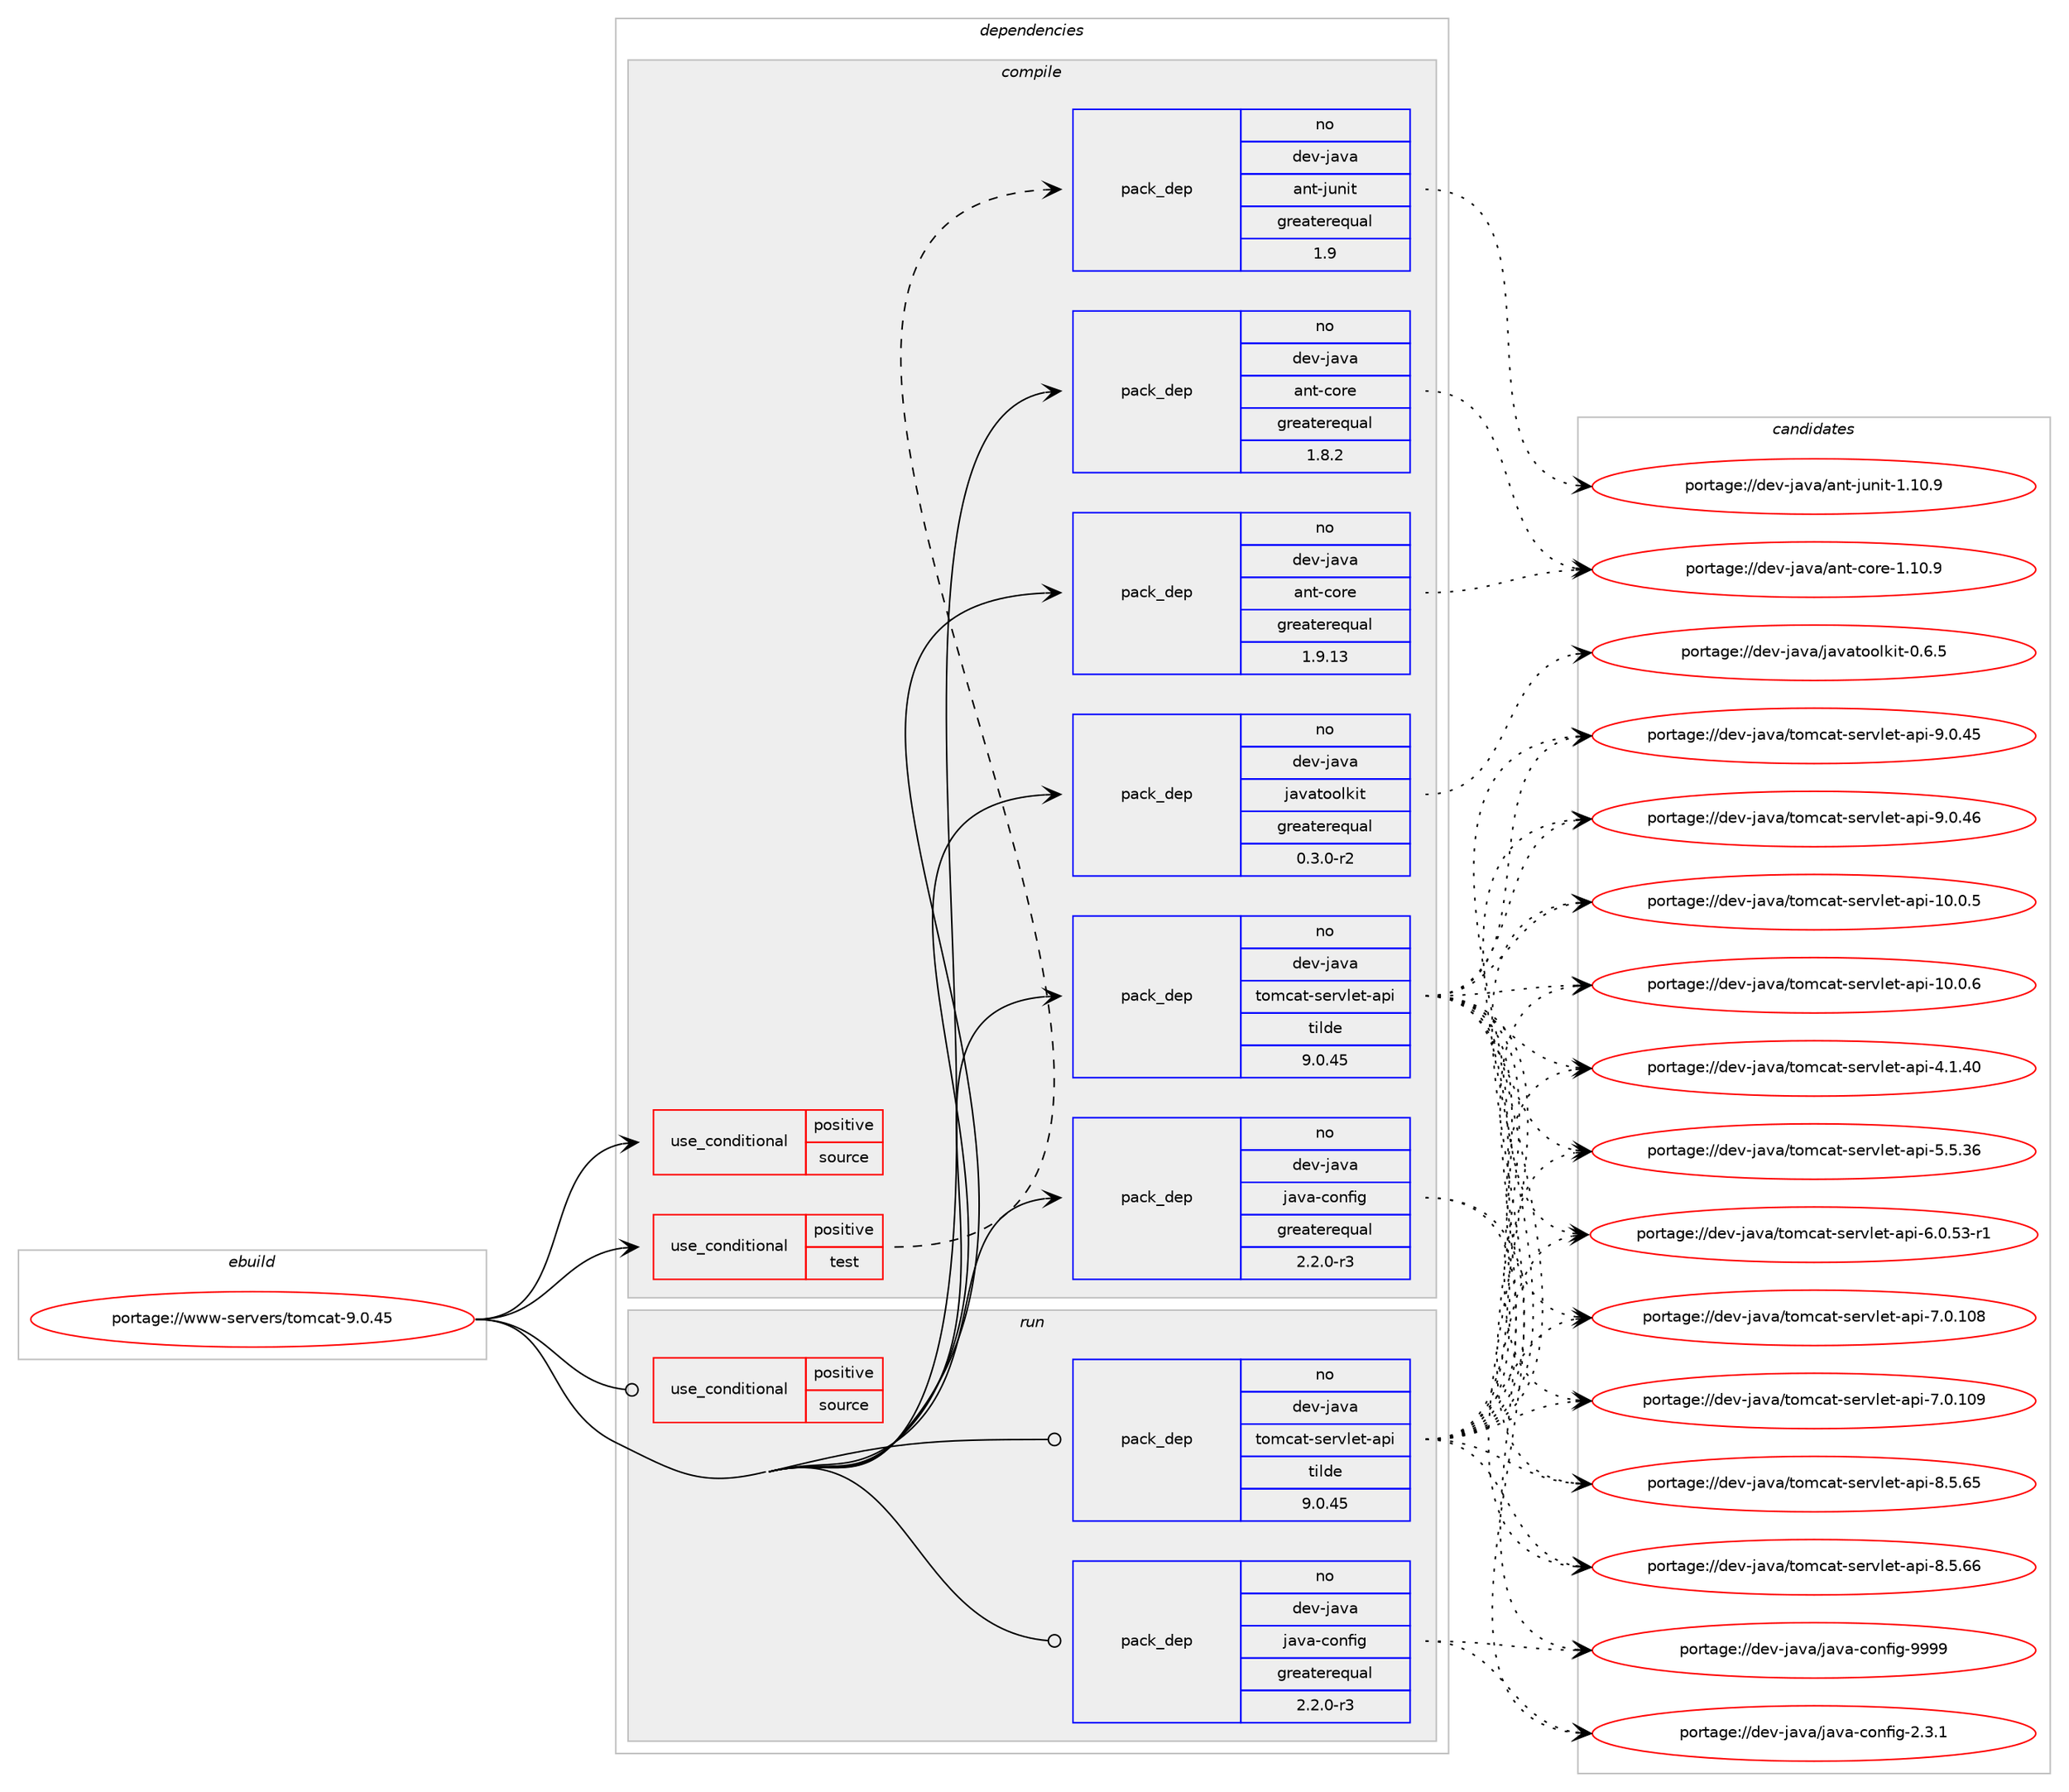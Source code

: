 digraph prolog {

# *************
# Graph options
# *************

newrank=true;
concentrate=true;
compound=true;
graph [rankdir=LR,fontname=Helvetica,fontsize=10,ranksep=1.5];#, ranksep=2.5, nodesep=0.2];
edge  [arrowhead=vee];
node  [fontname=Helvetica,fontsize=10];

# **********
# The ebuild
# **********

subgraph cluster_leftcol {
color=gray;
rank=same;
label=<<i>ebuild</i>>;
id [label="portage://www-servers/tomcat-9.0.45", color=red, width=4, href="../www-servers/tomcat-9.0.45.svg"];
}

# ****************
# The dependencies
# ****************

subgraph cluster_midcol {
color=gray;
label=<<i>dependencies</i>>;
subgraph cluster_compile {
fillcolor="#eeeeee";
style=filled;
label=<<i>compile</i>>;
subgraph cond361 {
dependency838 [label=<<TABLE BORDER="0" CELLBORDER="1" CELLSPACING="0" CELLPADDING="4"><TR><TD ROWSPAN="3" CELLPADDING="10">use_conditional</TD></TR><TR><TD>positive</TD></TR><TR><TD>source</TD></TR></TABLE>>, shape=none, color=red];
# *** BEGIN UNKNOWN DEPENDENCY TYPE (TODO) ***
# dependency838 -> package_dependency(portage://www-servers/tomcat-9.0.45,install,no,app-arch,zip,none,[,,],[],[])
# *** END UNKNOWN DEPENDENCY TYPE (TODO) ***

}
id:e -> dependency838:w [weight=20,style="solid",arrowhead="vee"];
subgraph cond362 {
dependency839 [label=<<TABLE BORDER="0" CELLBORDER="1" CELLSPACING="0" CELLPADDING="4"><TR><TD ROWSPAN="3" CELLPADDING="10">use_conditional</TD></TR><TR><TD>positive</TD></TR><TR><TD>test</TD></TR></TABLE>>, shape=none, color=red];
subgraph pack442 {
dependency840 [label=<<TABLE BORDER="0" CELLBORDER="1" CELLSPACING="0" CELLPADDING="4" WIDTH="220"><TR><TD ROWSPAN="6" CELLPADDING="30">pack_dep</TD></TR><TR><TD WIDTH="110">no</TD></TR><TR><TD>dev-java</TD></TR><TR><TD>ant-junit</TD></TR><TR><TD>greaterequal</TD></TR><TR><TD>1.9</TD></TR></TABLE>>, shape=none, color=blue];
}
dependency839:e -> dependency840:w [weight=20,style="dashed",arrowhead="vee"];
# *** BEGIN UNKNOWN DEPENDENCY TYPE (TODO) ***
# dependency839 -> package_dependency(portage://www-servers/tomcat-9.0.45,install,no,dev-java,easymock,none,[,,],[slot(3.2)],[])
# *** END UNKNOWN DEPENDENCY TYPE (TODO) ***

}
id:e -> dependency839:w [weight=20,style="solid",arrowhead="vee"];
# *** BEGIN UNKNOWN DEPENDENCY TYPE (TODO) ***
# id -> package_dependency(portage://www-servers/tomcat-9.0.45,install,no,app-admin,pwgen,none,[,,],[],[])
# *** END UNKNOWN DEPENDENCY TYPE (TODO) ***

subgraph pack443 {
dependency841 [label=<<TABLE BORDER="0" CELLBORDER="1" CELLSPACING="0" CELLPADDING="4" WIDTH="220"><TR><TD ROWSPAN="6" CELLPADDING="30">pack_dep</TD></TR><TR><TD WIDTH="110">no</TD></TR><TR><TD>dev-java</TD></TR><TR><TD>ant-core</TD></TR><TR><TD>greaterequal</TD></TR><TR><TD>1.8.2</TD></TR></TABLE>>, shape=none, color=blue];
}
id:e -> dependency841:w [weight=20,style="solid",arrowhead="vee"];
subgraph pack444 {
dependency842 [label=<<TABLE BORDER="0" CELLBORDER="1" CELLSPACING="0" CELLPADDING="4" WIDTH="220"><TR><TD ROWSPAN="6" CELLPADDING="30">pack_dep</TD></TR><TR><TD WIDTH="110">no</TD></TR><TR><TD>dev-java</TD></TR><TR><TD>ant-core</TD></TR><TR><TD>greaterequal</TD></TR><TR><TD>1.9.13</TD></TR></TABLE>>, shape=none, color=blue];
}
id:e -> dependency842:w [weight=20,style="solid",arrowhead="vee"];
# *** BEGIN UNKNOWN DEPENDENCY TYPE (TODO) ***
# id -> package_dependency(portage://www-servers/tomcat-9.0.45,install,no,dev-java,eclipse-ecj,none,[,,],[slot(4.15)],[])
# *** END UNKNOWN DEPENDENCY TYPE (TODO) ***

# *** BEGIN UNKNOWN DEPENDENCY TYPE (TODO) ***
# id -> package_dependency(portage://www-servers/tomcat-9.0.45,install,no,dev-java,glassfish-xmlrpc-api,none,[,,],[slot(0)],[])
# *** END UNKNOWN DEPENDENCY TYPE (TODO) ***

subgraph pack445 {
dependency843 [label=<<TABLE BORDER="0" CELLBORDER="1" CELLSPACING="0" CELLPADDING="4" WIDTH="220"><TR><TD ROWSPAN="6" CELLPADDING="30">pack_dep</TD></TR><TR><TD WIDTH="110">no</TD></TR><TR><TD>dev-java</TD></TR><TR><TD>java-config</TD></TR><TR><TD>greaterequal</TD></TR><TR><TD>2.2.0-r3</TD></TR></TABLE>>, shape=none, color=blue];
}
id:e -> dependency843:w [weight=20,style="solid",arrowhead="vee"];
subgraph pack446 {
dependency844 [label=<<TABLE BORDER="0" CELLBORDER="1" CELLSPACING="0" CELLPADDING="4" WIDTH="220"><TR><TD ROWSPAN="6" CELLPADDING="30">pack_dep</TD></TR><TR><TD WIDTH="110">no</TD></TR><TR><TD>dev-java</TD></TR><TR><TD>javatoolkit</TD></TR><TR><TD>greaterequal</TD></TR><TR><TD>0.3.0-r2</TD></TR></TABLE>>, shape=none, color=blue];
}
id:e -> dependency844:w [weight=20,style="solid",arrowhead="vee"];
subgraph pack447 {
dependency845 [label=<<TABLE BORDER="0" CELLBORDER="1" CELLSPACING="0" CELLPADDING="4" WIDTH="220"><TR><TD ROWSPAN="6" CELLPADDING="30">pack_dep</TD></TR><TR><TD WIDTH="110">no</TD></TR><TR><TD>dev-java</TD></TR><TR><TD>tomcat-servlet-api</TD></TR><TR><TD>tilde</TD></TR><TR><TD>9.0.45</TD></TR></TABLE>>, shape=none, color=blue];
}
id:e -> dependency845:w [weight=20,style="solid",arrowhead="vee"];
# *** BEGIN UNKNOWN DEPENDENCY TYPE (TODO) ***
# id -> package_dependency(portage://www-servers/tomcat-9.0.45,install,no,dev-java,wsdl4j,none,[,,],[slot(0)],[])
# *** END UNKNOWN DEPENDENCY TYPE (TODO) ***

# *** BEGIN UNKNOWN DEPENDENCY TYPE (TODO) ***
# id -> package_dependency(portage://www-servers/tomcat-9.0.45,install,no,virtual,jdk,none,[,,],[slot(1.8)],[])
# *** END UNKNOWN DEPENDENCY TYPE (TODO) ***

}
subgraph cluster_compileandrun {
fillcolor="#eeeeee";
style=filled;
label=<<i>compile and run</i>>;
}
subgraph cluster_run {
fillcolor="#eeeeee";
style=filled;
label=<<i>run</i>>;
subgraph cond363 {
dependency846 [label=<<TABLE BORDER="0" CELLBORDER="1" CELLSPACING="0" CELLPADDING="4"><TR><TD ROWSPAN="3" CELLPADDING="10">use_conditional</TD></TR><TR><TD>positive</TD></TR><TR><TD>source</TD></TR></TABLE>>, shape=none, color=red];
# *** BEGIN UNKNOWN DEPENDENCY TYPE (TODO) ***
# dependency846 -> package_dependency(portage://www-servers/tomcat-9.0.45,run,no,app-arch,zip,none,[,,],[],[])
# *** END UNKNOWN DEPENDENCY TYPE (TODO) ***

}
id:e -> dependency846:w [weight=20,style="solid",arrowhead="odot"];
# *** BEGIN UNKNOWN DEPENDENCY TYPE (TODO) ***
# id -> package_dependency(portage://www-servers/tomcat-9.0.45,run,no,acct-group,tomcat,none,[,,],[],[])
# *** END UNKNOWN DEPENDENCY TYPE (TODO) ***

# *** BEGIN UNKNOWN DEPENDENCY TYPE (TODO) ***
# id -> package_dependency(portage://www-servers/tomcat-9.0.45,run,no,acct-user,tomcat,none,[,,],[],[])
# *** END UNKNOWN DEPENDENCY TYPE (TODO) ***

# *** BEGIN UNKNOWN DEPENDENCY TYPE (TODO) ***
# id -> package_dependency(portage://www-servers/tomcat-9.0.45,run,no,dev-java,eclipse-ecj,none,[,,],[slot(4.15)],[])
# *** END UNKNOWN DEPENDENCY TYPE (TODO) ***

# *** BEGIN UNKNOWN DEPENDENCY TYPE (TODO) ***
# id -> package_dependency(portage://www-servers/tomcat-9.0.45,run,no,dev-java,glassfish-xmlrpc-api,none,[,,],[slot(0)],[])
# *** END UNKNOWN DEPENDENCY TYPE (TODO) ***

subgraph pack448 {
dependency847 [label=<<TABLE BORDER="0" CELLBORDER="1" CELLSPACING="0" CELLPADDING="4" WIDTH="220"><TR><TD ROWSPAN="6" CELLPADDING="30">pack_dep</TD></TR><TR><TD WIDTH="110">no</TD></TR><TR><TD>dev-java</TD></TR><TR><TD>java-config</TD></TR><TR><TD>greaterequal</TD></TR><TR><TD>2.2.0-r3</TD></TR></TABLE>>, shape=none, color=blue];
}
id:e -> dependency847:w [weight=20,style="solid",arrowhead="odot"];
subgraph pack449 {
dependency848 [label=<<TABLE BORDER="0" CELLBORDER="1" CELLSPACING="0" CELLPADDING="4" WIDTH="220"><TR><TD ROWSPAN="6" CELLPADDING="30">pack_dep</TD></TR><TR><TD WIDTH="110">no</TD></TR><TR><TD>dev-java</TD></TR><TR><TD>tomcat-servlet-api</TD></TR><TR><TD>tilde</TD></TR><TR><TD>9.0.45</TD></TR></TABLE>>, shape=none, color=blue];
}
id:e -> dependency848:w [weight=20,style="solid",arrowhead="odot"];
# *** BEGIN UNKNOWN DEPENDENCY TYPE (TODO) ***
# id -> package_dependency(portage://www-servers/tomcat-9.0.45,run,no,dev-java,wsdl4j,none,[,,],[slot(0)],[])
# *** END UNKNOWN DEPENDENCY TYPE (TODO) ***

# *** BEGIN UNKNOWN DEPENDENCY TYPE (TODO) ***
# id -> package_dependency(portage://www-servers/tomcat-9.0.45,run,no,virtual,jre,none,[,,],[],[])
# *** END UNKNOWN DEPENDENCY TYPE (TODO) ***

}
}

# **************
# The candidates
# **************

subgraph cluster_choices {
rank=same;
color=gray;
label=<<i>candidates</i>>;

subgraph choice442 {
color=black;
nodesep=1;
choice10010111845106971189747971101164510611711010511645494649484657 [label="portage://dev-java/ant-junit-1.10.9", color=red, width=4,href="../dev-java/ant-junit-1.10.9.svg"];
dependency840:e -> choice10010111845106971189747971101164510611711010511645494649484657:w [style=dotted,weight="100"];
}
subgraph choice443 {
color=black;
nodesep=1;
choice1001011184510697118974797110116459911111410145494649484657 [label="portage://dev-java/ant-core-1.10.9", color=red, width=4,href="../dev-java/ant-core-1.10.9.svg"];
dependency841:e -> choice1001011184510697118974797110116459911111410145494649484657:w [style=dotted,weight="100"];
}
subgraph choice444 {
color=black;
nodesep=1;
choice1001011184510697118974797110116459911111410145494649484657 [label="portage://dev-java/ant-core-1.10.9", color=red, width=4,href="../dev-java/ant-core-1.10.9.svg"];
dependency842:e -> choice1001011184510697118974797110116459911111410145494649484657:w [style=dotted,weight="100"];
}
subgraph choice445 {
color=black;
nodesep=1;
choice1001011184510697118974710697118974599111110102105103455046514649 [label="portage://dev-java/java-config-2.3.1", color=red, width=4,href="../dev-java/java-config-2.3.1.svg"];
choice10010111845106971189747106971189745991111101021051034557575757 [label="portage://dev-java/java-config-9999", color=red, width=4,href="../dev-java/java-config-9999.svg"];
dependency843:e -> choice1001011184510697118974710697118974599111110102105103455046514649:w [style=dotted,weight="100"];
dependency843:e -> choice10010111845106971189747106971189745991111101021051034557575757:w [style=dotted,weight="100"];
}
subgraph choice446 {
color=black;
nodesep=1;
choice100101118451069711897471069711897116111111108107105116454846544653 [label="portage://dev-java/javatoolkit-0.6.5", color=red, width=4,href="../dev-java/javatoolkit-0.6.5.svg"];
dependency844:e -> choice100101118451069711897471069711897116111111108107105116454846544653:w [style=dotted,weight="100"];
}
subgraph choice447 {
color=black;
nodesep=1;
choice10010111845106971189747116111109999711645115101114118108101116459711210545494846484653 [label="portage://dev-java/tomcat-servlet-api-10.0.5", color=red, width=4,href="../dev-java/tomcat-servlet-api-10.0.5.svg"];
choice10010111845106971189747116111109999711645115101114118108101116459711210545494846484654 [label="portage://dev-java/tomcat-servlet-api-10.0.6", color=red, width=4,href="../dev-java/tomcat-servlet-api-10.0.6.svg"];
choice10010111845106971189747116111109999711645115101114118108101116459711210545524649465248 [label="portage://dev-java/tomcat-servlet-api-4.1.40", color=red, width=4,href="../dev-java/tomcat-servlet-api-4.1.40.svg"];
choice10010111845106971189747116111109999711645115101114118108101116459711210545534653465154 [label="portage://dev-java/tomcat-servlet-api-5.5.36", color=red, width=4,href="../dev-java/tomcat-servlet-api-5.5.36.svg"];
choice100101118451069711897471161111099997116451151011141181081011164597112105455446484653514511449 [label="portage://dev-java/tomcat-servlet-api-6.0.53-r1", color=red, width=4,href="../dev-java/tomcat-servlet-api-6.0.53-r1.svg"];
choice1001011184510697118974711611110999971164511510111411810810111645971121054555464846494856 [label="portage://dev-java/tomcat-servlet-api-7.0.108", color=red, width=4,href="../dev-java/tomcat-servlet-api-7.0.108.svg"];
choice1001011184510697118974711611110999971164511510111411810810111645971121054555464846494857 [label="portage://dev-java/tomcat-servlet-api-7.0.109", color=red, width=4,href="../dev-java/tomcat-servlet-api-7.0.109.svg"];
choice10010111845106971189747116111109999711645115101114118108101116459711210545564653465453 [label="portage://dev-java/tomcat-servlet-api-8.5.65", color=red, width=4,href="../dev-java/tomcat-servlet-api-8.5.65.svg"];
choice10010111845106971189747116111109999711645115101114118108101116459711210545564653465454 [label="portage://dev-java/tomcat-servlet-api-8.5.66", color=red, width=4,href="../dev-java/tomcat-servlet-api-8.5.66.svg"];
choice10010111845106971189747116111109999711645115101114118108101116459711210545574648465253 [label="portage://dev-java/tomcat-servlet-api-9.0.45", color=red, width=4,href="../dev-java/tomcat-servlet-api-9.0.45.svg"];
choice10010111845106971189747116111109999711645115101114118108101116459711210545574648465254 [label="portage://dev-java/tomcat-servlet-api-9.0.46", color=red, width=4,href="../dev-java/tomcat-servlet-api-9.0.46.svg"];
dependency845:e -> choice10010111845106971189747116111109999711645115101114118108101116459711210545494846484653:w [style=dotted,weight="100"];
dependency845:e -> choice10010111845106971189747116111109999711645115101114118108101116459711210545494846484654:w [style=dotted,weight="100"];
dependency845:e -> choice10010111845106971189747116111109999711645115101114118108101116459711210545524649465248:w [style=dotted,weight="100"];
dependency845:e -> choice10010111845106971189747116111109999711645115101114118108101116459711210545534653465154:w [style=dotted,weight="100"];
dependency845:e -> choice100101118451069711897471161111099997116451151011141181081011164597112105455446484653514511449:w [style=dotted,weight="100"];
dependency845:e -> choice1001011184510697118974711611110999971164511510111411810810111645971121054555464846494856:w [style=dotted,weight="100"];
dependency845:e -> choice1001011184510697118974711611110999971164511510111411810810111645971121054555464846494857:w [style=dotted,weight="100"];
dependency845:e -> choice10010111845106971189747116111109999711645115101114118108101116459711210545564653465453:w [style=dotted,weight="100"];
dependency845:e -> choice10010111845106971189747116111109999711645115101114118108101116459711210545564653465454:w [style=dotted,weight="100"];
dependency845:e -> choice10010111845106971189747116111109999711645115101114118108101116459711210545574648465253:w [style=dotted,weight="100"];
dependency845:e -> choice10010111845106971189747116111109999711645115101114118108101116459711210545574648465254:w [style=dotted,weight="100"];
}
subgraph choice448 {
color=black;
nodesep=1;
choice1001011184510697118974710697118974599111110102105103455046514649 [label="portage://dev-java/java-config-2.3.1", color=red, width=4,href="../dev-java/java-config-2.3.1.svg"];
choice10010111845106971189747106971189745991111101021051034557575757 [label="portage://dev-java/java-config-9999", color=red, width=4,href="../dev-java/java-config-9999.svg"];
dependency847:e -> choice1001011184510697118974710697118974599111110102105103455046514649:w [style=dotted,weight="100"];
dependency847:e -> choice10010111845106971189747106971189745991111101021051034557575757:w [style=dotted,weight="100"];
}
subgraph choice449 {
color=black;
nodesep=1;
choice10010111845106971189747116111109999711645115101114118108101116459711210545494846484653 [label="portage://dev-java/tomcat-servlet-api-10.0.5", color=red, width=4,href="../dev-java/tomcat-servlet-api-10.0.5.svg"];
choice10010111845106971189747116111109999711645115101114118108101116459711210545494846484654 [label="portage://dev-java/tomcat-servlet-api-10.0.6", color=red, width=4,href="../dev-java/tomcat-servlet-api-10.0.6.svg"];
choice10010111845106971189747116111109999711645115101114118108101116459711210545524649465248 [label="portage://dev-java/tomcat-servlet-api-4.1.40", color=red, width=4,href="../dev-java/tomcat-servlet-api-4.1.40.svg"];
choice10010111845106971189747116111109999711645115101114118108101116459711210545534653465154 [label="portage://dev-java/tomcat-servlet-api-5.5.36", color=red, width=4,href="../dev-java/tomcat-servlet-api-5.5.36.svg"];
choice100101118451069711897471161111099997116451151011141181081011164597112105455446484653514511449 [label="portage://dev-java/tomcat-servlet-api-6.0.53-r1", color=red, width=4,href="../dev-java/tomcat-servlet-api-6.0.53-r1.svg"];
choice1001011184510697118974711611110999971164511510111411810810111645971121054555464846494856 [label="portage://dev-java/tomcat-servlet-api-7.0.108", color=red, width=4,href="../dev-java/tomcat-servlet-api-7.0.108.svg"];
choice1001011184510697118974711611110999971164511510111411810810111645971121054555464846494857 [label="portage://dev-java/tomcat-servlet-api-7.0.109", color=red, width=4,href="../dev-java/tomcat-servlet-api-7.0.109.svg"];
choice10010111845106971189747116111109999711645115101114118108101116459711210545564653465453 [label="portage://dev-java/tomcat-servlet-api-8.5.65", color=red, width=4,href="../dev-java/tomcat-servlet-api-8.5.65.svg"];
choice10010111845106971189747116111109999711645115101114118108101116459711210545564653465454 [label="portage://dev-java/tomcat-servlet-api-8.5.66", color=red, width=4,href="../dev-java/tomcat-servlet-api-8.5.66.svg"];
choice10010111845106971189747116111109999711645115101114118108101116459711210545574648465253 [label="portage://dev-java/tomcat-servlet-api-9.0.45", color=red, width=4,href="../dev-java/tomcat-servlet-api-9.0.45.svg"];
choice10010111845106971189747116111109999711645115101114118108101116459711210545574648465254 [label="portage://dev-java/tomcat-servlet-api-9.0.46", color=red, width=4,href="../dev-java/tomcat-servlet-api-9.0.46.svg"];
dependency848:e -> choice10010111845106971189747116111109999711645115101114118108101116459711210545494846484653:w [style=dotted,weight="100"];
dependency848:e -> choice10010111845106971189747116111109999711645115101114118108101116459711210545494846484654:w [style=dotted,weight="100"];
dependency848:e -> choice10010111845106971189747116111109999711645115101114118108101116459711210545524649465248:w [style=dotted,weight="100"];
dependency848:e -> choice10010111845106971189747116111109999711645115101114118108101116459711210545534653465154:w [style=dotted,weight="100"];
dependency848:e -> choice100101118451069711897471161111099997116451151011141181081011164597112105455446484653514511449:w [style=dotted,weight="100"];
dependency848:e -> choice1001011184510697118974711611110999971164511510111411810810111645971121054555464846494856:w [style=dotted,weight="100"];
dependency848:e -> choice1001011184510697118974711611110999971164511510111411810810111645971121054555464846494857:w [style=dotted,weight="100"];
dependency848:e -> choice10010111845106971189747116111109999711645115101114118108101116459711210545564653465453:w [style=dotted,weight="100"];
dependency848:e -> choice10010111845106971189747116111109999711645115101114118108101116459711210545564653465454:w [style=dotted,weight="100"];
dependency848:e -> choice10010111845106971189747116111109999711645115101114118108101116459711210545574648465253:w [style=dotted,weight="100"];
dependency848:e -> choice10010111845106971189747116111109999711645115101114118108101116459711210545574648465254:w [style=dotted,weight="100"];
}
}

}
